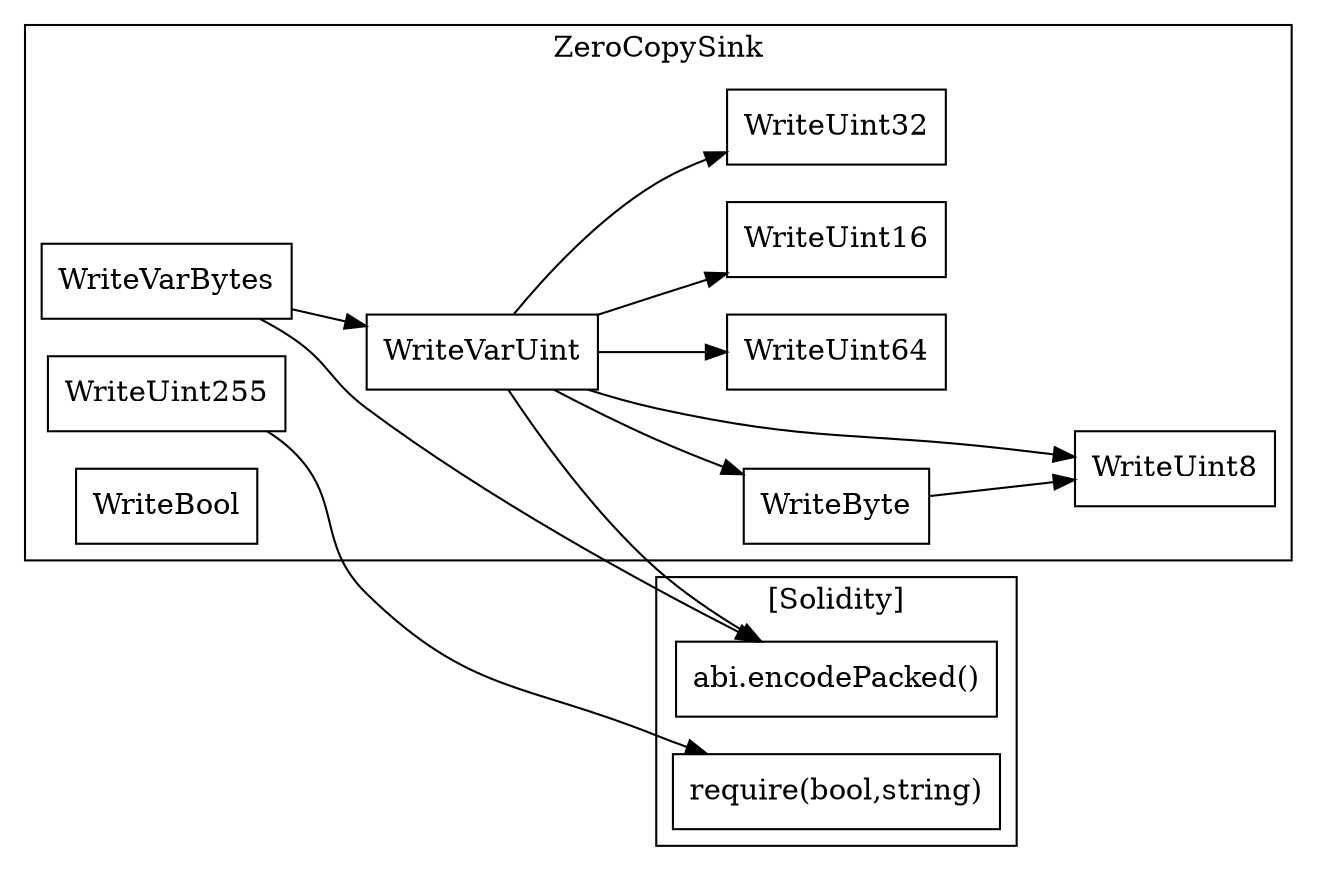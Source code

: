 strict digraph {
rankdir="LR"
node [shape=box]
subgraph cluster_1488_ZeroCopySink {
label = "ZeroCopySink"
"1488_WriteUint16" [label="WriteUint16"]
"1488_WriteUint255" [label="WriteUint255"]
"1488_WriteVarBytes" [label="WriteVarBytes"]
"1488_WriteUint32" [label="WriteUint32"]
"1488_WriteUint8" [label="WriteUint8"]
"1488_WriteBool" [label="WriteBool"]
"1488_WriteByte" [label="WriteByte"]
"1488_WriteVarUint" [label="WriteVarUint"]
"1488_WriteUint64" [label="WriteUint64"]
"1488_WriteVarUint" -> "1488_WriteUint32"
"1488_WriteVarUint" -> "1488_WriteUint64"
"1488_WriteVarUint" -> "1488_WriteByte"
"1488_WriteVarUint" -> "1488_WriteUint8"
"1488_WriteVarBytes" -> "1488_WriteVarUint"
"1488_WriteVarUint" -> "1488_WriteUint16"
"1488_WriteByte" -> "1488_WriteUint8"
}subgraph cluster_solidity {
label = "[Solidity]"
"require(bool,string)" 
"abi.encodePacked()" 
"1488_WriteUint255" -> "require(bool,string)"
"1488_WriteVarUint" -> "abi.encodePacked()"
"1488_WriteVarBytes" -> "abi.encodePacked()"
}
}